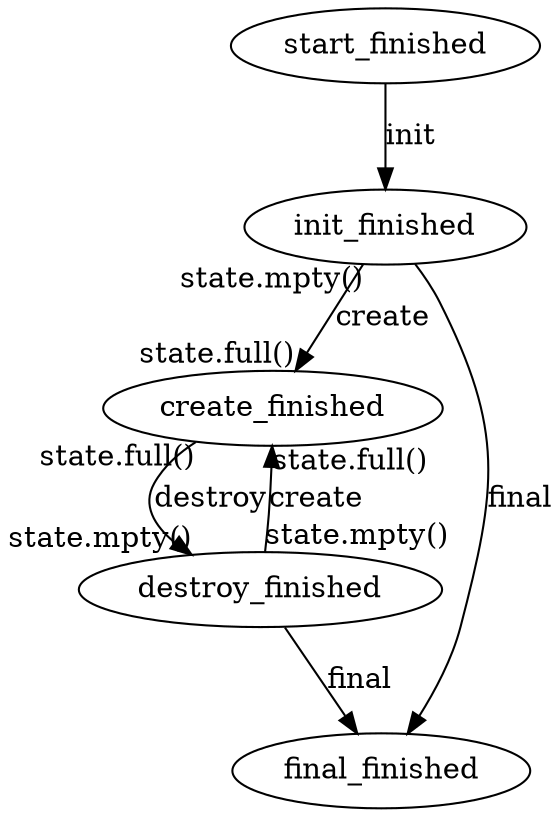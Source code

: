 digraph memory {

    size=10;
    
    start_finished -> init_finished 
        [label="init",taillabel="",headlabel=""];
    
    init_finished -> create_finished
        [label="create",taillabel="state.mpty()",headlabel="state.full()"];
    
    init_finished -> final_finished 
        [label="final",taillabel="",headlabel=""];

    create_finished -> destroy_finished 
        [label="destroy",taillabel="state.full()",headlabel="state.mpty()"];

    destroy_finished -> create_finished 
        [label="create",taillabel="state.mpty()",headlabel="state.full()"];

    destroy_finished -> final_finished 
        [label="final",taillabel="",headlabel=""];

}

